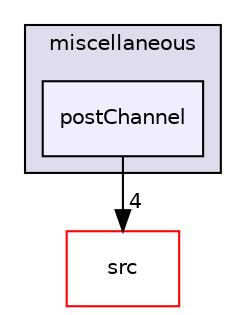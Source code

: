 digraph "applications/utilities/postProcessing/miscellaneous/postChannel" {
  bgcolor=transparent;
  compound=true
  node [ fontsize="10", fontname="Helvetica"];
  edge [ labelfontsize="10", labelfontname="Helvetica"];
  subgraph clusterdir_2e3c7ef0b2b6965fe976cda0e513e145 {
    graph [ bgcolor="#ddddee", pencolor="black", label="miscellaneous" fontname="Helvetica", fontsize="10", URL="dir_2e3c7ef0b2b6965fe976cda0e513e145.html"]
  dir_a25db855ce6327889412945c30ed383c [shape=box, label="postChannel", style="filled", fillcolor="#eeeeff", pencolor="black", URL="dir_a25db855ce6327889412945c30ed383c.html"];
  }
  dir_68267d1309a1af8e8297ef4c3efbcdba [shape=box label="src" color="red" URL="dir_68267d1309a1af8e8297ef4c3efbcdba.html"];
  dir_a25db855ce6327889412945c30ed383c->dir_68267d1309a1af8e8297ef4c3efbcdba [headlabel="4", labeldistance=1.5 headhref="dir_000661_000737.html"];
}
